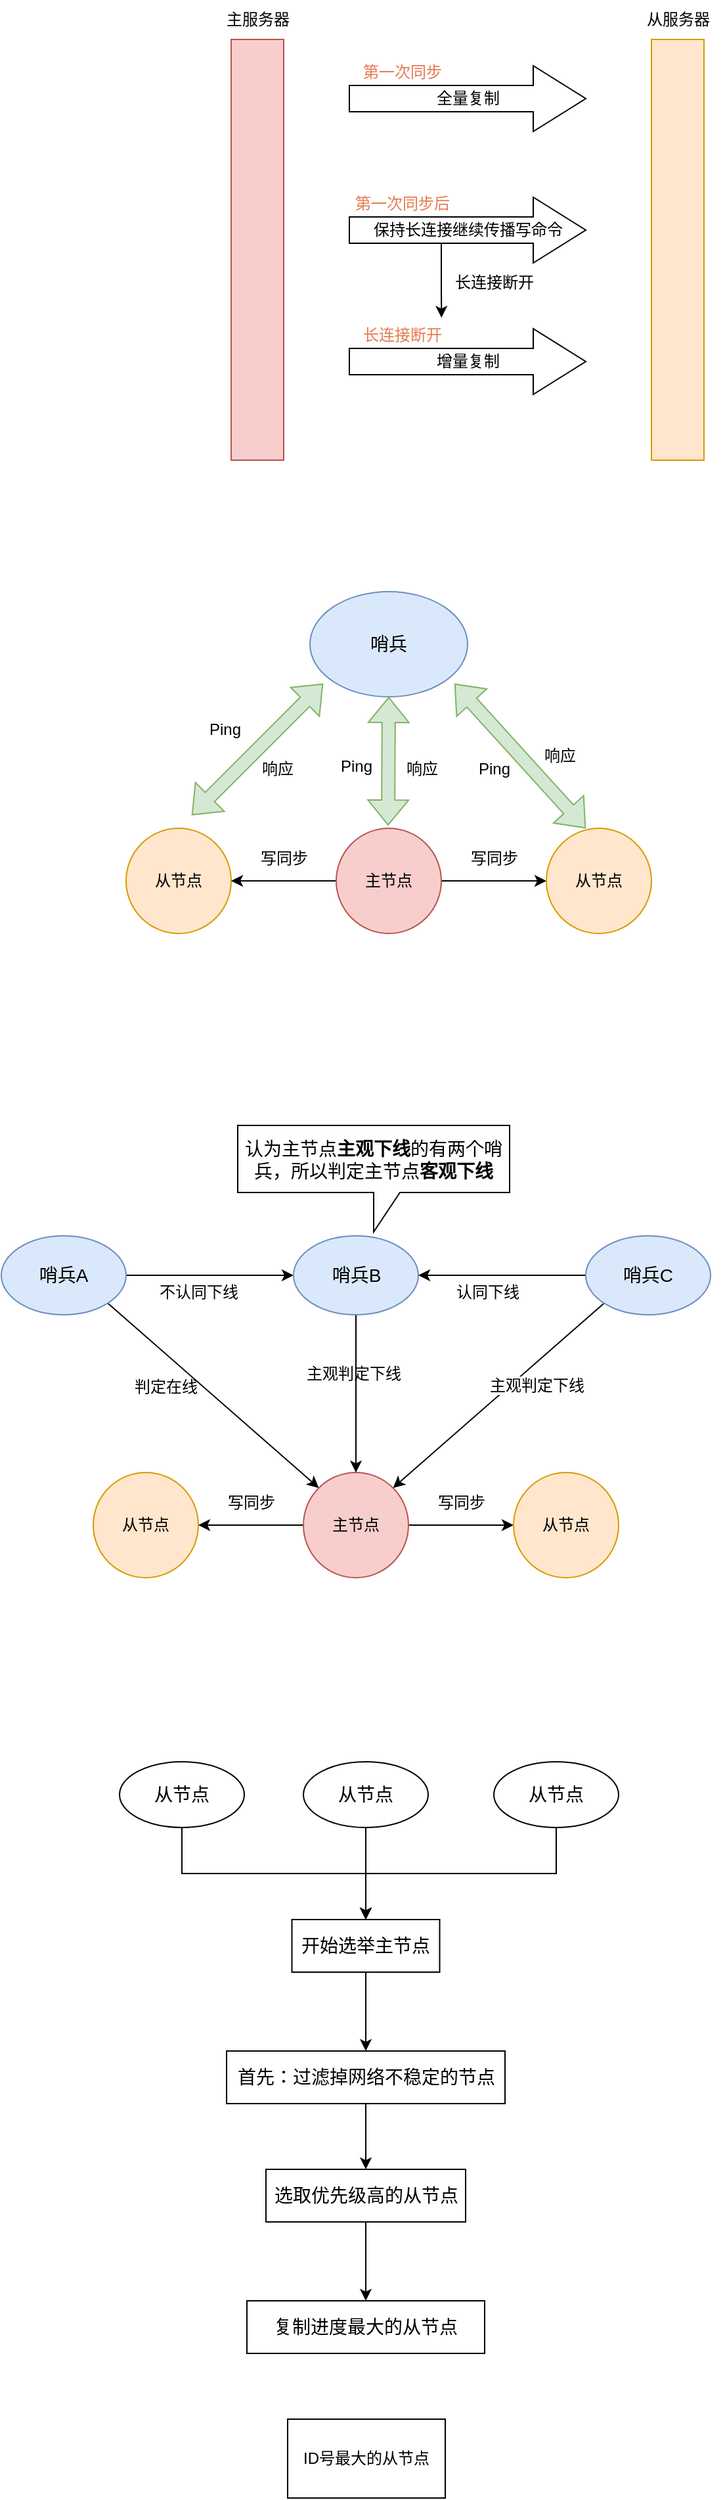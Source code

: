 <mxfile version="22.1.4" type="github">
  <diagram name="第 1 页" id="M0oQc9svi-WAukvlGGDK">
    <mxGraphModel dx="1450" dy="1030" grid="1" gridSize="10" guides="1" tooltips="1" connect="1" arrows="1" fold="1" page="0" pageScale="1" pageWidth="827" pageHeight="1169" math="0" shadow="0">
      <root>
        <mxCell id="0" />
        <mxCell id="1" parent="0" />
        <mxCell id="-ktmtNGJrPZWpCqtkS_9-4" value="" style="rounded=0;whiteSpace=wrap;html=1;fillColor=#f8cecc;strokeColor=#b85450;" parent="1" vertex="1">
          <mxGeometry x="80" y="-80" width="40" height="320" as="geometry" />
        </mxCell>
        <mxCell id="-ktmtNGJrPZWpCqtkS_9-5" value="全量复制" style="html=1;shadow=0;dashed=0;align=center;verticalAlign=middle;shape=mxgraph.arrows2.arrow;dy=0.6;dx=40;notch=0;" parent="1" vertex="1">
          <mxGeometry x="170" y="-60" width="180" height="50" as="geometry" />
        </mxCell>
        <mxCell id="-ktmtNGJrPZWpCqtkS_9-6" value="保持长连接继续传播写命令" style="html=1;shadow=0;dashed=0;align=center;verticalAlign=middle;shape=mxgraph.arrows2.arrow;dy=0.6;dx=40;notch=0;" parent="1" vertex="1">
          <mxGeometry x="170" y="40" width="180" height="50" as="geometry" />
        </mxCell>
        <mxCell id="-ktmtNGJrPZWpCqtkS_9-7" value="增量复制" style="html=1;shadow=0;dashed=0;align=center;verticalAlign=middle;shape=mxgraph.arrows2.arrow;dy=0.6;dx=40;notch=0;" parent="1" vertex="1">
          <mxGeometry x="170" y="140" width="180" height="50" as="geometry" />
        </mxCell>
        <mxCell id="-ktmtNGJrPZWpCqtkS_9-9" value="" style="rounded=0;whiteSpace=wrap;html=1;fillColor=#ffe6cc;strokeColor=#d79b00;" parent="1" vertex="1">
          <mxGeometry x="400" y="-80" width="40" height="320" as="geometry" />
        </mxCell>
        <mxCell id="-ktmtNGJrPZWpCqtkS_9-10" value="&lt;font color=&quot;#e57a52&quot;&gt;第一次同步&lt;/font&gt;" style="text;html=1;align=center;verticalAlign=middle;resizable=0;points=[];autosize=1;strokeColor=none;fillColor=none;" parent="1" vertex="1">
          <mxGeometry x="170" y="-70" width="80" height="30" as="geometry" />
        </mxCell>
        <mxCell id="-ktmtNGJrPZWpCqtkS_9-11" value="&lt;font color=&quot;#e57a52&quot;&gt;第一次同步后&lt;/font&gt;" style="text;html=1;align=center;verticalAlign=middle;resizable=0;points=[];autosize=1;strokeColor=none;fillColor=none;" parent="1" vertex="1">
          <mxGeometry x="160" y="30" width="100" height="30" as="geometry" />
        </mxCell>
        <mxCell id="-ktmtNGJrPZWpCqtkS_9-12" value="&lt;font color=&quot;#e57a52&quot;&gt;长连接断开&lt;/font&gt;" style="text;html=1;align=center;verticalAlign=middle;resizable=0;points=[];autosize=1;strokeColor=none;fillColor=none;" parent="1" vertex="1">
          <mxGeometry x="170" y="130" width="80" height="30" as="geometry" />
        </mxCell>
        <mxCell id="-ktmtNGJrPZWpCqtkS_9-13" value="主服务器" style="text;html=1;align=center;verticalAlign=middle;resizable=0;points=[];autosize=1;strokeColor=none;fillColor=none;" parent="1" vertex="1">
          <mxGeometry x="65" y="-110" width="70" height="30" as="geometry" />
        </mxCell>
        <mxCell id="-ktmtNGJrPZWpCqtkS_9-14" value="从服务器" style="text;html=1;align=center;verticalAlign=middle;resizable=0;points=[];autosize=1;strokeColor=none;fillColor=none;" parent="1" vertex="1">
          <mxGeometry x="385" y="-110" width="70" height="30" as="geometry" />
        </mxCell>
        <mxCell id="-ktmtNGJrPZWpCqtkS_9-15" style="edgeStyle=orthogonalEdgeStyle;rounded=0;orthogonalLoop=1;jettySize=auto;html=1;exitX=0;exitY=0;exitDx=70;exitDy=35;exitPerimeter=0;entryX=0.877;entryY=0.056;entryDx=0;entryDy=0;entryPerimeter=0;" parent="1" source="-ktmtNGJrPZWpCqtkS_9-6" target="-ktmtNGJrPZWpCqtkS_9-12" edge="1">
          <mxGeometry relative="1" as="geometry" />
        </mxCell>
        <mxCell id="-ktmtNGJrPZWpCqtkS_9-16" value="长连接断开" style="text;html=1;align=center;verticalAlign=middle;resizable=0;points=[];autosize=1;strokeColor=none;fillColor=none;" parent="1" vertex="1">
          <mxGeometry x="240" y="90" width="80" height="30" as="geometry" />
        </mxCell>
        <mxCell id="ijzWPlS6REOOT8l7aKSs-1" value="从节点" style="ellipse;whiteSpace=wrap;html=1;aspect=fixed;fillColor=#ffe6cc;strokeColor=#d79b00;" vertex="1" parent="1">
          <mxGeometry y="520" width="80" height="80" as="geometry" />
        </mxCell>
        <mxCell id="ijzWPlS6REOOT8l7aKSs-5" style="edgeStyle=orthogonalEdgeStyle;rounded=0;orthogonalLoop=1;jettySize=auto;html=1;exitX=0;exitY=0.5;exitDx=0;exitDy=0;entryX=1;entryY=0.5;entryDx=0;entryDy=0;" edge="1" parent="1" source="ijzWPlS6REOOT8l7aKSs-2" target="ijzWPlS6REOOT8l7aKSs-1">
          <mxGeometry relative="1" as="geometry" />
        </mxCell>
        <mxCell id="ijzWPlS6REOOT8l7aKSs-6" style="edgeStyle=orthogonalEdgeStyle;rounded=0;orthogonalLoop=1;jettySize=auto;html=1;exitX=1;exitY=0.5;exitDx=0;exitDy=0;" edge="1" parent="1" source="ijzWPlS6REOOT8l7aKSs-2" target="ijzWPlS6REOOT8l7aKSs-3">
          <mxGeometry relative="1" as="geometry" />
        </mxCell>
        <mxCell id="ijzWPlS6REOOT8l7aKSs-2" value="主节点" style="ellipse;whiteSpace=wrap;html=1;aspect=fixed;fillColor=#f8cecc;strokeColor=#b85450;" vertex="1" parent="1">
          <mxGeometry x="160" y="520" width="80" height="80" as="geometry" />
        </mxCell>
        <mxCell id="ijzWPlS6REOOT8l7aKSs-3" value="从节点" style="ellipse;whiteSpace=wrap;html=1;aspect=fixed;fillColor=#ffe6cc;strokeColor=#d79b00;" vertex="1" parent="1">
          <mxGeometry x="320" y="520" width="80" height="80" as="geometry" />
        </mxCell>
        <mxCell id="ijzWPlS6REOOT8l7aKSs-4" value="&lt;font style=&quot;font-size: 14px;&quot;&gt;哨兵&lt;/font&gt;" style="ellipse;whiteSpace=wrap;html=1;fillColor=#dae8fc;strokeColor=#6c8ebf;" vertex="1" parent="1">
          <mxGeometry x="140" y="340" width="120" height="80" as="geometry" />
        </mxCell>
        <mxCell id="ijzWPlS6REOOT8l7aKSs-7" value="写同步" style="text;html=1;align=center;verticalAlign=middle;resizable=0;points=[];autosize=1;strokeColor=none;fillColor=none;" vertex="1" parent="1">
          <mxGeometry x="250" y="528" width="60" height="30" as="geometry" />
        </mxCell>
        <mxCell id="ijzWPlS6REOOT8l7aKSs-8" value="写同步" style="text;html=1;align=center;verticalAlign=middle;resizable=0;points=[];autosize=1;strokeColor=none;fillColor=none;" vertex="1" parent="1">
          <mxGeometry x="90" y="528" width="60" height="30" as="geometry" />
        </mxCell>
        <mxCell id="ijzWPlS6REOOT8l7aKSs-21" value="" style="shape=flexArrow;endArrow=classic;startArrow=classic;html=1;rounded=0;fillColor=#d5e8d4;strokeColor=#82b366;" edge="1" parent="1">
          <mxGeometry width="100" height="100" relative="1" as="geometry">
            <mxPoint x="50" y="510" as="sourcePoint" />
            <mxPoint x="150" y="410" as="targetPoint" />
          </mxGeometry>
        </mxCell>
        <mxCell id="ijzWPlS6REOOT8l7aKSs-22" value="Ping" style="text;html=1;align=center;verticalAlign=middle;resizable=0;points=[];autosize=1;strokeColor=none;fillColor=none;" vertex="1" parent="1">
          <mxGeometry x="50" y="430" width="50" height="30" as="geometry" />
        </mxCell>
        <mxCell id="ijzWPlS6REOOT8l7aKSs-23" value="响应" style="text;html=1;align=center;verticalAlign=middle;resizable=0;points=[];autosize=1;strokeColor=none;fillColor=none;" vertex="1" parent="1">
          <mxGeometry x="90" y="460" width="50" height="30" as="geometry" />
        </mxCell>
        <mxCell id="ijzWPlS6REOOT8l7aKSs-24" value="" style="shape=flexArrow;endArrow=classic;startArrow=classic;html=1;rounded=0;fillColor=#d5e8d4;strokeColor=#82b366;" edge="1" parent="1">
          <mxGeometry width="100" height="100" relative="1" as="geometry">
            <mxPoint x="199.5" y="518" as="sourcePoint" />
            <mxPoint x="200" y="420" as="targetPoint" />
          </mxGeometry>
        </mxCell>
        <mxCell id="ijzWPlS6REOOT8l7aKSs-25" value="Ping" style="text;html=1;align=center;verticalAlign=middle;resizable=0;points=[];autosize=1;strokeColor=none;fillColor=none;" vertex="1" parent="1">
          <mxGeometry x="150" y="458" width="50" height="30" as="geometry" />
        </mxCell>
        <mxCell id="ijzWPlS6REOOT8l7aKSs-26" value="响应" style="text;html=1;align=center;verticalAlign=middle;resizable=0;points=[];autosize=1;strokeColor=none;fillColor=none;" vertex="1" parent="1">
          <mxGeometry x="200" y="460" width="50" height="30" as="geometry" />
        </mxCell>
        <mxCell id="ijzWPlS6REOOT8l7aKSs-28" value="" style="shape=flexArrow;endArrow=classic;startArrow=classic;html=1;rounded=0;entryX=0.917;entryY=0.875;entryDx=0;entryDy=0;entryPerimeter=0;fillColor=#d5e8d4;strokeColor=#82b366;" edge="1" parent="1" target="ijzWPlS6REOOT8l7aKSs-4">
          <mxGeometry width="100" height="100" relative="1" as="geometry">
            <mxPoint x="350" y="520" as="sourcePoint" />
            <mxPoint x="540" y="360" as="targetPoint" />
          </mxGeometry>
        </mxCell>
        <mxCell id="ijzWPlS6REOOT8l7aKSs-29" value="Ping" style="text;html=1;align=center;verticalAlign=middle;resizable=0;points=[];autosize=1;strokeColor=none;fillColor=none;" vertex="1" parent="1">
          <mxGeometry x="255" y="460" width="50" height="30" as="geometry" />
        </mxCell>
        <mxCell id="ijzWPlS6REOOT8l7aKSs-30" value="响应" style="text;html=1;align=center;verticalAlign=middle;resizable=0;points=[];autosize=1;strokeColor=none;fillColor=none;" vertex="1" parent="1">
          <mxGeometry x="305" y="450" width="50" height="30" as="geometry" />
        </mxCell>
        <mxCell id="ijzWPlS6REOOT8l7aKSs-31" value="从节点" style="ellipse;whiteSpace=wrap;html=1;aspect=fixed;fillColor=#ffe6cc;strokeColor=#d79b00;" vertex="1" parent="1">
          <mxGeometry x="-25" y="1010" width="80" height="80" as="geometry" />
        </mxCell>
        <mxCell id="ijzWPlS6REOOT8l7aKSs-32" style="edgeStyle=orthogonalEdgeStyle;rounded=0;orthogonalLoop=1;jettySize=auto;html=1;exitX=0;exitY=0.5;exitDx=0;exitDy=0;entryX=1;entryY=0.5;entryDx=0;entryDy=0;" edge="1" parent="1" source="ijzWPlS6REOOT8l7aKSs-34" target="ijzWPlS6REOOT8l7aKSs-31">
          <mxGeometry relative="1" as="geometry" />
        </mxCell>
        <mxCell id="ijzWPlS6REOOT8l7aKSs-33" style="edgeStyle=orthogonalEdgeStyle;rounded=0;orthogonalLoop=1;jettySize=auto;html=1;exitX=1;exitY=0.5;exitDx=0;exitDy=0;" edge="1" parent="1" source="ijzWPlS6REOOT8l7aKSs-34" target="ijzWPlS6REOOT8l7aKSs-35">
          <mxGeometry relative="1" as="geometry" />
        </mxCell>
        <mxCell id="ijzWPlS6REOOT8l7aKSs-34" value="主节点" style="ellipse;whiteSpace=wrap;html=1;aspect=fixed;fillColor=#f8cecc;strokeColor=#b85450;" vertex="1" parent="1">
          <mxGeometry x="135" y="1010" width="80" height="80" as="geometry" />
        </mxCell>
        <mxCell id="ijzWPlS6REOOT8l7aKSs-35" value="从节点" style="ellipse;whiteSpace=wrap;html=1;aspect=fixed;fillColor=#ffe6cc;strokeColor=#d79b00;" vertex="1" parent="1">
          <mxGeometry x="295" y="1010" width="80" height="80" as="geometry" />
        </mxCell>
        <mxCell id="ijzWPlS6REOOT8l7aKSs-50" style="rounded=0;orthogonalLoop=1;jettySize=auto;html=1;exitX=1;exitY=1;exitDx=0;exitDy=0;entryX=0;entryY=0;entryDx=0;entryDy=0;" edge="1" parent="1" source="ijzWPlS6REOOT8l7aKSs-36" target="ijzWPlS6REOOT8l7aKSs-34">
          <mxGeometry relative="1" as="geometry" />
        </mxCell>
        <mxCell id="ijzWPlS6REOOT8l7aKSs-59" style="edgeStyle=orthogonalEdgeStyle;rounded=0;orthogonalLoop=1;jettySize=auto;html=1;exitX=1;exitY=0.5;exitDx=0;exitDy=0;" edge="1" parent="1" source="ijzWPlS6REOOT8l7aKSs-36" target="ijzWPlS6REOOT8l7aKSs-48">
          <mxGeometry relative="1" as="geometry" />
        </mxCell>
        <mxCell id="ijzWPlS6REOOT8l7aKSs-36" value="&lt;font style=&quot;font-size: 14px;&quot;&gt;哨兵A&lt;/font&gt;" style="ellipse;whiteSpace=wrap;html=1;fillColor=#dae8fc;strokeColor=#6c8ebf;" vertex="1" parent="1">
          <mxGeometry x="-95" y="830" width="95" height="60" as="geometry" />
        </mxCell>
        <mxCell id="ijzWPlS6REOOT8l7aKSs-37" value="写同步" style="text;html=1;align=center;verticalAlign=middle;resizable=0;points=[];autosize=1;strokeColor=none;fillColor=none;" vertex="1" parent="1">
          <mxGeometry x="225" y="1018" width="60" height="30" as="geometry" />
        </mxCell>
        <mxCell id="ijzWPlS6REOOT8l7aKSs-38" value="写同步" style="text;html=1;align=center;verticalAlign=middle;resizable=0;points=[];autosize=1;strokeColor=none;fillColor=none;" vertex="1" parent="1">
          <mxGeometry x="65" y="1018" width="60" height="30" as="geometry" />
        </mxCell>
        <mxCell id="ijzWPlS6REOOT8l7aKSs-52" style="edgeStyle=orthogonalEdgeStyle;rounded=0;orthogonalLoop=1;jettySize=auto;html=1;exitX=0.5;exitY=1;exitDx=0;exitDy=0;" edge="1" parent="1" source="ijzWPlS6REOOT8l7aKSs-48" target="ijzWPlS6REOOT8l7aKSs-34">
          <mxGeometry relative="1" as="geometry" />
        </mxCell>
        <mxCell id="ijzWPlS6REOOT8l7aKSs-48" value="&lt;font style=&quot;font-size: 14px;&quot;&gt;哨兵B&lt;/font&gt;" style="ellipse;whiteSpace=wrap;html=1;fillColor=#dae8fc;strokeColor=#6c8ebf;" vertex="1" parent="1">
          <mxGeometry x="127.5" y="830" width="95" height="60" as="geometry" />
        </mxCell>
        <mxCell id="ijzWPlS6REOOT8l7aKSs-51" style="rounded=0;orthogonalLoop=1;jettySize=auto;html=1;exitX=0;exitY=1;exitDx=0;exitDy=0;entryX=1;entryY=0;entryDx=0;entryDy=0;" edge="1" parent="1" source="ijzWPlS6REOOT8l7aKSs-49" target="ijzWPlS6REOOT8l7aKSs-34">
          <mxGeometry relative="1" as="geometry" />
        </mxCell>
        <mxCell id="ijzWPlS6REOOT8l7aKSs-57" style="edgeStyle=orthogonalEdgeStyle;rounded=0;orthogonalLoop=1;jettySize=auto;html=1;exitX=0;exitY=0.5;exitDx=0;exitDy=0;entryX=1;entryY=0.5;entryDx=0;entryDy=0;" edge="1" parent="1" source="ijzWPlS6REOOT8l7aKSs-49" target="ijzWPlS6REOOT8l7aKSs-48">
          <mxGeometry relative="1" as="geometry" />
        </mxCell>
        <mxCell id="ijzWPlS6REOOT8l7aKSs-49" value="&lt;font style=&quot;font-size: 14px;&quot;&gt;哨兵C&lt;/font&gt;" style="ellipse;whiteSpace=wrap;html=1;fillColor=#dae8fc;strokeColor=#6c8ebf;" vertex="1" parent="1">
          <mxGeometry x="350" y="830" width="95" height="60" as="geometry" />
        </mxCell>
        <mxCell id="ijzWPlS6REOOT8l7aKSs-53" value="判定在线" style="text;html=1;align=center;verticalAlign=middle;resizable=0;points=[];autosize=1;strokeColor=none;fillColor=none;" vertex="1" parent="1">
          <mxGeometry x="-5" y="930" width="70" height="30" as="geometry" />
        </mxCell>
        <mxCell id="ijzWPlS6REOOT8l7aKSs-54" value="主观判定下线" style="text;html=1;align=center;verticalAlign=middle;resizable=0;points=[];autosize=1;strokeColor=none;fillColor=none;" vertex="1" parent="1">
          <mxGeometry x="122.5" y="920" width="100" height="30" as="geometry" />
        </mxCell>
        <mxCell id="ijzWPlS6REOOT8l7aKSs-56" value="&lt;span style=&quot;color: rgb(0, 0, 0); font-family: Helvetica; font-size: 12px; font-style: normal; font-variant-ligatures: normal; font-variant-caps: normal; font-weight: 400; letter-spacing: normal; orphans: 2; text-align: center; text-indent: 0px; text-transform: none; widows: 2; word-spacing: 0px; -webkit-text-stroke-width: 0px; background-color: rgb(255, 255, 255); text-decoration-thickness: initial; text-decoration-style: initial; text-decoration-color: initial; float: none; display: inline !important;&quot;&gt;主观判定下线&lt;/span&gt;" style="text;whiteSpace=wrap;html=1;" vertex="1" parent="1">
          <mxGeometry x="275" y="930" width="90" height="30" as="geometry" />
        </mxCell>
        <mxCell id="ijzWPlS6REOOT8l7aKSs-58" value="认同下线" style="text;html=1;align=center;verticalAlign=middle;resizable=0;points=[];autosize=1;strokeColor=none;fillColor=none;" vertex="1" parent="1">
          <mxGeometry x="240" y="858" width="70" height="30" as="geometry" />
        </mxCell>
        <mxCell id="ijzWPlS6REOOT8l7aKSs-60" value="不认同下线" style="text;html=1;align=center;verticalAlign=middle;resizable=0;points=[];autosize=1;strokeColor=none;fillColor=none;" vertex="1" parent="1">
          <mxGeometry x="15" y="858" width="80" height="30" as="geometry" />
        </mxCell>
        <mxCell id="ijzWPlS6REOOT8l7aKSs-61" value="&lt;font style=&quot;font-size: 14px;&quot;&gt;认为主节点&lt;b&gt;主观下线&lt;/b&gt;的有两个哨兵，所以判定主节点&lt;b&gt;客观下线&lt;/b&gt;&lt;/font&gt;" style="shape=callout;whiteSpace=wrap;html=1;perimeter=calloutPerimeter;" vertex="1" parent="1">
          <mxGeometry x="85" y="746" width="207" height="81" as="geometry" />
        </mxCell>
        <mxCell id="ijzWPlS6REOOT8l7aKSs-67" style="edgeStyle=orthogonalEdgeStyle;rounded=0;orthogonalLoop=1;jettySize=auto;html=1;exitX=0.5;exitY=1;exitDx=0;exitDy=0;entryX=0.5;entryY=0;entryDx=0;entryDy=0;" edge="1" parent="1" source="ijzWPlS6REOOT8l7aKSs-63" target="ijzWPlS6REOOT8l7aKSs-66">
          <mxGeometry relative="1" as="geometry" />
        </mxCell>
        <mxCell id="ijzWPlS6REOOT8l7aKSs-63" value="&lt;font style=&quot;font-size: 14px;&quot;&gt;从节点&lt;/font&gt;" style="ellipse;whiteSpace=wrap;html=1;" vertex="1" parent="1">
          <mxGeometry x="-5" y="1230" width="95" height="50" as="geometry" />
        </mxCell>
        <mxCell id="ijzWPlS6REOOT8l7aKSs-68" style="edgeStyle=orthogonalEdgeStyle;rounded=0;orthogonalLoop=1;jettySize=auto;html=1;exitX=0.5;exitY=1;exitDx=0;exitDy=0;entryX=0.5;entryY=0;entryDx=0;entryDy=0;" edge="1" parent="1" source="ijzWPlS6REOOT8l7aKSs-64" target="ijzWPlS6REOOT8l7aKSs-66">
          <mxGeometry relative="1" as="geometry" />
        </mxCell>
        <mxCell id="ijzWPlS6REOOT8l7aKSs-64" value="&lt;font style=&quot;font-size: 14px;&quot;&gt;从节点&lt;/font&gt;" style="ellipse;whiteSpace=wrap;html=1;" vertex="1" parent="1">
          <mxGeometry x="135" y="1230" width="95" height="50" as="geometry" />
        </mxCell>
        <mxCell id="ijzWPlS6REOOT8l7aKSs-69" style="edgeStyle=orthogonalEdgeStyle;rounded=0;orthogonalLoop=1;jettySize=auto;html=1;exitX=0.5;exitY=1;exitDx=0;exitDy=0;entryX=0.5;entryY=0;entryDx=0;entryDy=0;" edge="1" parent="1" source="ijzWPlS6REOOT8l7aKSs-65" target="ijzWPlS6REOOT8l7aKSs-66">
          <mxGeometry relative="1" as="geometry" />
        </mxCell>
        <mxCell id="ijzWPlS6REOOT8l7aKSs-65" value="&lt;font style=&quot;font-size: 14px;&quot;&gt;从节点&lt;/font&gt;" style="ellipse;whiteSpace=wrap;html=1;" vertex="1" parent="1">
          <mxGeometry x="280" y="1230" width="95" height="50" as="geometry" />
        </mxCell>
        <mxCell id="ijzWPlS6REOOT8l7aKSs-71" style="edgeStyle=orthogonalEdgeStyle;rounded=0;orthogonalLoop=1;jettySize=auto;html=1;exitX=0.5;exitY=1;exitDx=0;exitDy=0;entryX=0.5;entryY=0;entryDx=0;entryDy=0;" edge="1" parent="1" source="ijzWPlS6REOOT8l7aKSs-66" target="ijzWPlS6REOOT8l7aKSs-70">
          <mxGeometry relative="1" as="geometry" />
        </mxCell>
        <mxCell id="ijzWPlS6REOOT8l7aKSs-66" value="&lt;font style=&quot;font-size: 14px;&quot;&gt;开始选举主节点&lt;/font&gt;" style="rounded=0;whiteSpace=wrap;html=1;" vertex="1" parent="1">
          <mxGeometry x="126.25" y="1350" width="112.5" height="40" as="geometry" />
        </mxCell>
        <mxCell id="ijzWPlS6REOOT8l7aKSs-73" style="edgeStyle=orthogonalEdgeStyle;rounded=0;orthogonalLoop=1;jettySize=auto;html=1;exitX=0.5;exitY=1;exitDx=0;exitDy=0;entryX=0.5;entryY=0;entryDx=0;entryDy=0;" edge="1" parent="1" source="ijzWPlS6REOOT8l7aKSs-70" target="ijzWPlS6REOOT8l7aKSs-72">
          <mxGeometry relative="1" as="geometry" />
        </mxCell>
        <mxCell id="ijzWPlS6REOOT8l7aKSs-70" value="&lt;font style=&quot;font-size: 14px;&quot;&gt;首先：过滤掉网络不稳定的节点&lt;/font&gt;" style="rounded=0;whiteSpace=wrap;html=1;" vertex="1" parent="1">
          <mxGeometry x="76.5" y="1450" width="212" height="40" as="geometry" />
        </mxCell>
        <mxCell id="ijzWPlS6REOOT8l7aKSs-75" style="edgeStyle=orthogonalEdgeStyle;rounded=0;orthogonalLoop=1;jettySize=auto;html=1;exitX=0.5;exitY=1;exitDx=0;exitDy=0;" edge="1" parent="1" source="ijzWPlS6REOOT8l7aKSs-72" target="ijzWPlS6REOOT8l7aKSs-74">
          <mxGeometry relative="1" as="geometry" />
        </mxCell>
        <mxCell id="ijzWPlS6REOOT8l7aKSs-72" value="&lt;font style=&quot;font-size: 14px;&quot;&gt;选取优先级高的从节点&lt;/font&gt;" style="rounded=0;whiteSpace=wrap;html=1;" vertex="1" parent="1">
          <mxGeometry x="106.5" y="1540" width="152" height="40" as="geometry" />
        </mxCell>
        <mxCell id="ijzWPlS6REOOT8l7aKSs-74" value="&lt;font style=&quot;font-size: 14px;&quot;&gt;复制进度最大的从节点&lt;/font&gt;" style="rounded=0;whiteSpace=wrap;html=1;" vertex="1" parent="1">
          <mxGeometry x="92" y="1640" width="181" height="40" as="geometry" />
        </mxCell>
        <mxCell id="ijzWPlS6REOOT8l7aKSs-76" value="ID号最大的从节点" style="rounded=0;whiteSpace=wrap;html=1;" vertex="1" parent="1">
          <mxGeometry x="123" y="1730" width="120" height="60" as="geometry" />
        </mxCell>
      </root>
    </mxGraphModel>
  </diagram>
</mxfile>
